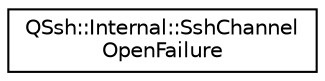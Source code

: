 digraph "Graphical Class Hierarchy"
{
  edge [fontname="Helvetica",fontsize="10",labelfontname="Helvetica",labelfontsize="10"];
  node [fontname="Helvetica",fontsize="10",shape=record];
  rankdir="LR";
  Node0 [label="QSsh::Internal::SshChannel\lOpenFailure",height=0.2,width=0.4,color="black", fillcolor="white", style="filled",URL="$struct_q_ssh_1_1_internal_1_1_ssh_channel_open_failure.html"];
}
